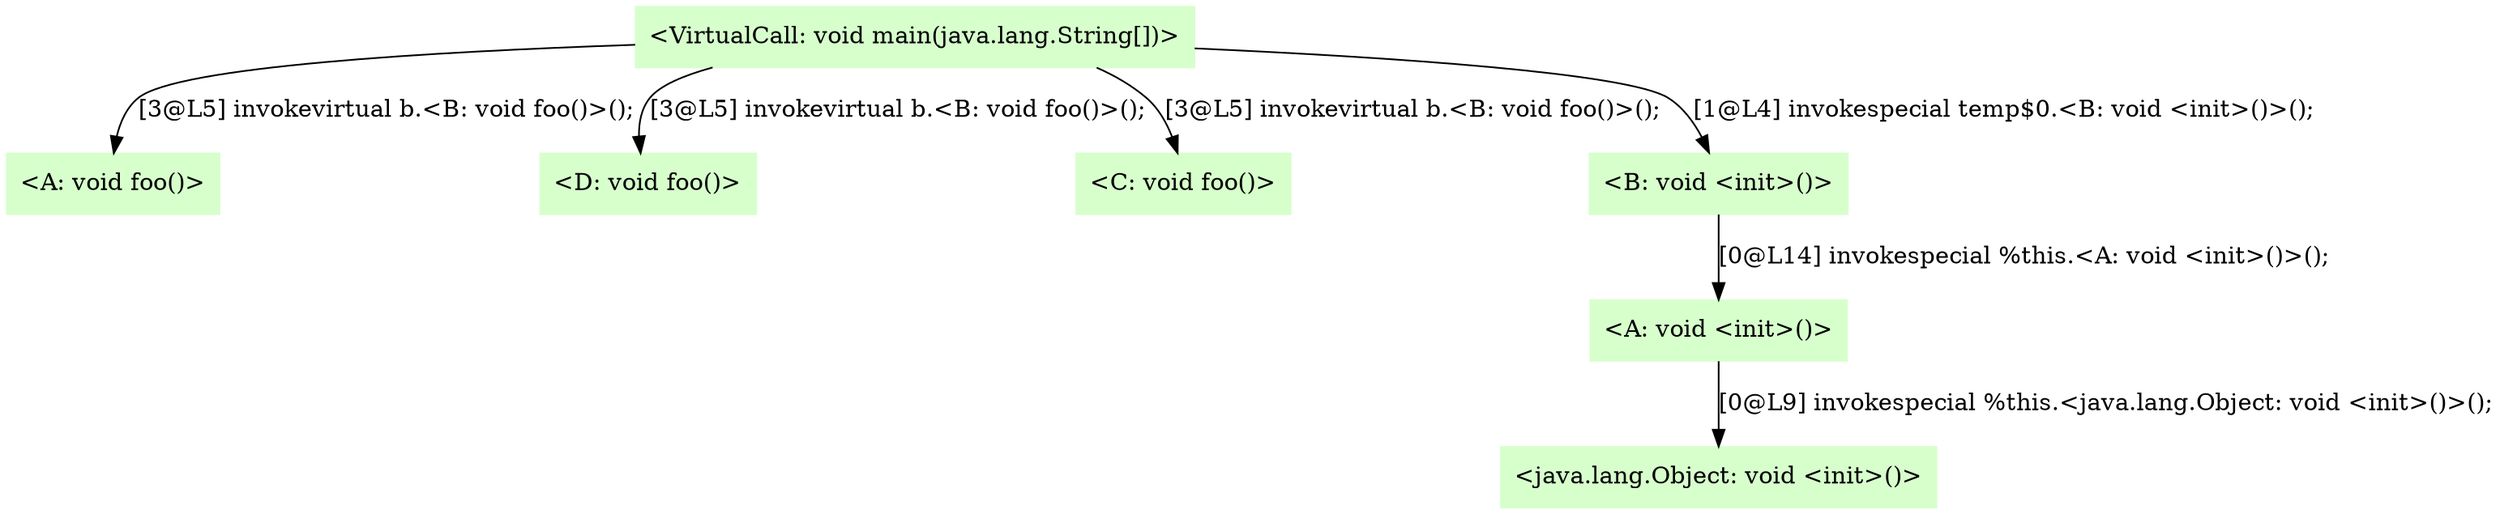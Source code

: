 digraph G {
  node [shape=box,color=".3 .2 1.0",style=filled,];
  "0" [label="<A: void foo()>",];
  "1" [label="<VirtualCall: void main(java.lang.String[])>",];
  "2" [label="<A: void <init>()>",];
  "3" [label="<D: void foo()>",];
  "4" [label="<java.lang.Object: void <init>()>",];
  "5" [label="<C: void foo()>",];
  "6" [label="<B: void <init>()>",];
  "1" -> "5" [label="[3@L5] invokevirtual b.<B: void foo()>();",];
  "1" -> "3" [label="[3@L5] invokevirtual b.<B: void foo()>();",];
  "1" -> "6" [label="[1@L4] invokespecial temp$0.<B: void <init>()>();",];
  "1" -> "0" [label="[3@L5] invokevirtual b.<B: void foo()>();",];
  "2" -> "4" [label="[0@L9] invokespecial %this.<java.lang.Object: void <init>()>();",];
  "6" -> "2" [label="[0@L14] invokespecial %this.<A: void <init>()>();",];
}
